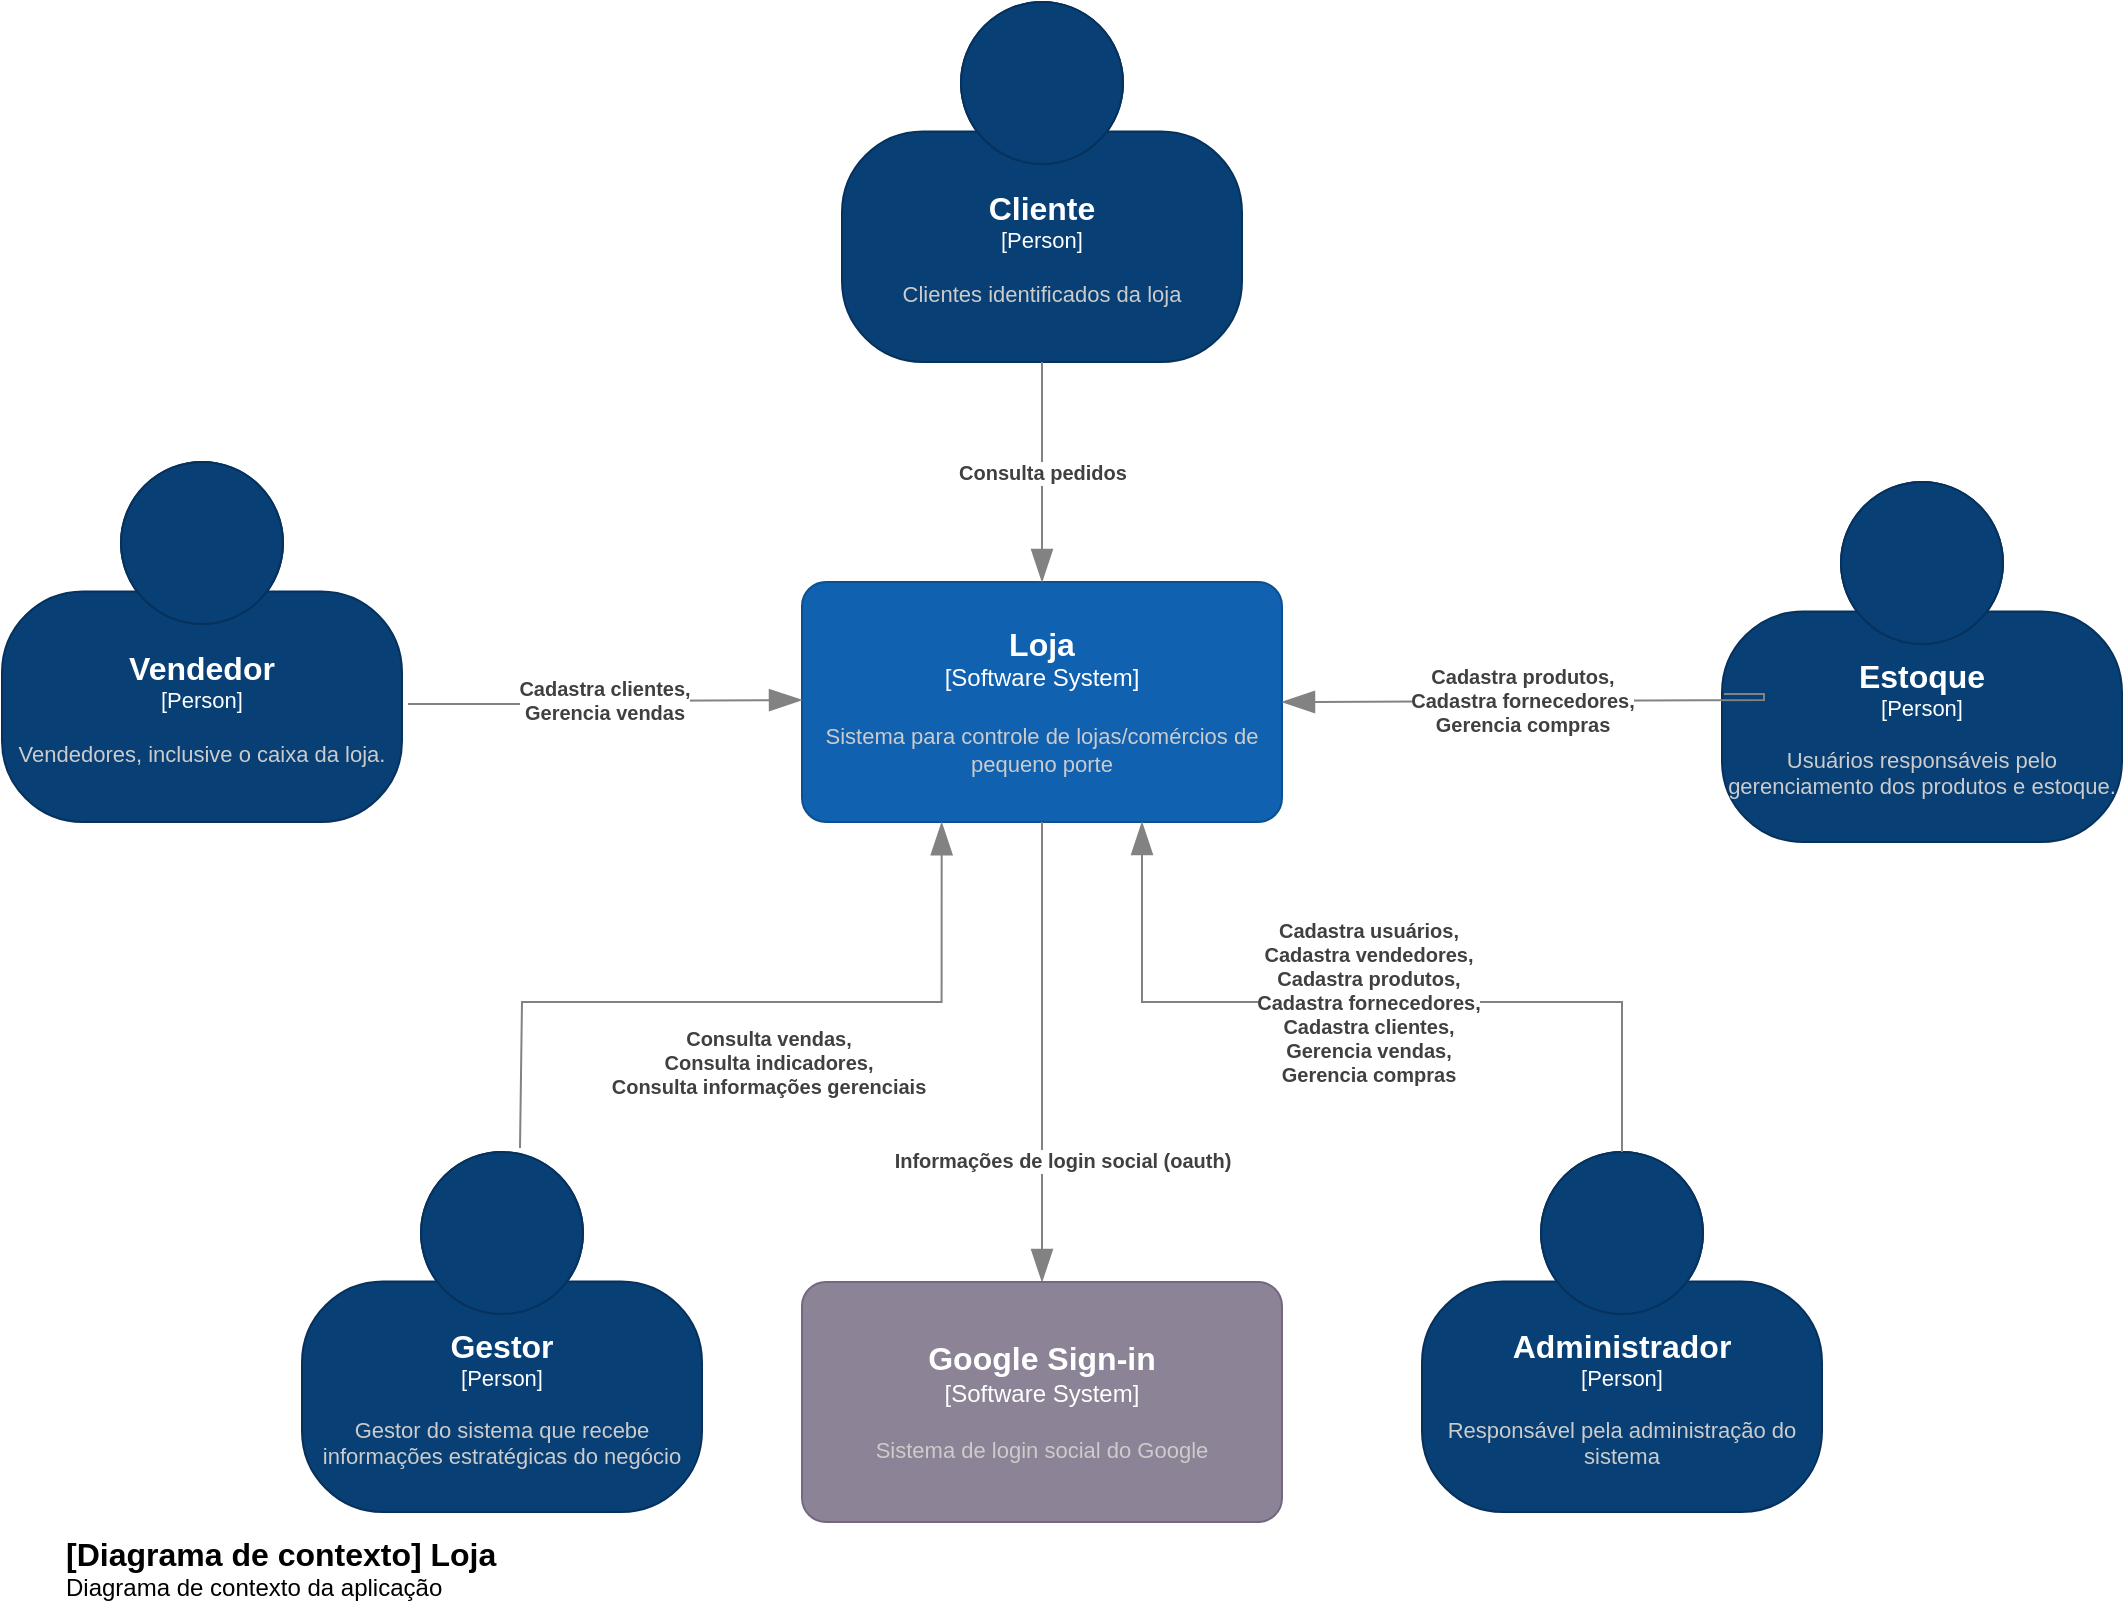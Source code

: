 <mxfile version="20.8.16" type="device"><diagram name="Página-1" id="73K2C8xCyc0DAYQ7RxVN"><mxGraphModel dx="926" dy="560" grid="1" gridSize="10" guides="1" tooltips="1" connect="1" arrows="1" fold="1" page="1" pageScale="1" pageWidth="827" pageHeight="1169" math="0" shadow="0"><root><mxCell id="0"/><mxCell id="1" parent="0"/><object placeholders="1" c4Name="Cliente" c4Type="Person" c4Description="Clientes identificados da loja" label="&lt;font style=&quot;font-size: 16px&quot;&gt;&lt;b&gt;%c4Name%&lt;/b&gt;&lt;/font&gt;&lt;div&gt;[%c4Type%]&lt;/div&gt;&lt;br&gt;&lt;div&gt;&lt;font style=&quot;font-size: 11px&quot;&gt;&lt;font color=&quot;#cccccc&quot;&gt;%c4Description%&lt;/font&gt;&lt;/div&gt;" id="inRrc2OK4yCZ43XWnwQZ-1"><mxCell style="html=1;fontSize=11;dashed=0;whiteSpace=wrap;fillColor=#083F75;strokeColor=#06315C;fontColor=#ffffff;shape=mxgraph.c4.person2;align=center;metaEdit=1;points=[[0.5,0,0],[1,0.5,0],[1,0.75,0],[0.75,1,0],[0.5,1,0],[0.25,1,0],[0,0.75,0],[0,0.5,0]];resizable=0;" parent="1" vertex="1"><mxGeometry x="640" y="10" width="200" height="180" as="geometry"/></mxCell></object><object placeholders="1" c4Name="Loja" c4Type="Software System" c4Description="Sistema para controle de lojas/comércios de pequeno porte" label="&lt;font style=&quot;font-size: 16px&quot;&gt;&lt;b&gt;%c4Name%&lt;/b&gt;&lt;/font&gt;&lt;div&gt;[%c4Type%]&lt;/div&gt;&lt;br&gt;&lt;div&gt;&lt;font style=&quot;font-size: 11px&quot;&gt;&lt;font color=&quot;#cccccc&quot;&gt;%c4Description%&lt;/font&gt;&lt;/div&gt;" id="inRrc2OK4yCZ43XWnwQZ-5"><mxCell style="rounded=1;whiteSpace=wrap;html=1;labelBackgroundColor=none;fillColor=#1061B0;fontColor=#ffffff;align=center;arcSize=10;strokeColor=#0D5091;metaEdit=1;resizable=0;points=[[0.25,0,0],[0.5,0,0],[0.75,0,0],[1,0.25,0],[1,0.5,0],[1,0.75,0],[0.75,1,0],[0.5,1,0],[0.25,1,0],[0,0.75,0],[0,0.5,0],[0,0.25,0]];" parent="1" vertex="1"><mxGeometry x="620" y="300" width="240" height="120" as="geometry"/></mxCell></object><object placeholders="1" c4Name="Estoque" c4Type="Person" c4Description="Usuários responsáveis pelo gerenciamento dos produtos e estoque." label="&lt;font style=&quot;font-size: 16px&quot;&gt;&lt;b&gt;%c4Name%&lt;/b&gt;&lt;/font&gt;&lt;div&gt;[%c4Type%]&lt;/div&gt;&lt;br&gt;&lt;div&gt;&lt;font style=&quot;font-size: 11px&quot;&gt;&lt;font color=&quot;#cccccc&quot;&gt;%c4Description%&lt;/font&gt;&lt;/div&gt;" id="inRrc2OK4yCZ43XWnwQZ-12"><mxCell style="html=1;fontSize=11;dashed=0;whiteSpace=wrap;fillColor=#083F75;strokeColor=#06315C;fontColor=#ffffff;shape=mxgraph.c4.person2;align=center;metaEdit=1;points=[[0.5,0,0],[1,0.5,0],[1,0.75,0],[0.75,1,0],[0.5,1,0],[0.25,1,0],[0,0.75,0],[0,0.5,0]];resizable=0;" parent="1" vertex="1"><mxGeometry x="1080" y="250" width="200" height="180" as="geometry"/></mxCell></object><object placeholders="1" c4Type="Relationship" c4Description="Cadastra produtos, &#10;Cadastra fornecedores, &#10;Gerencia compras" label="&lt;div style=&quot;text-align: left&quot;&gt;&lt;div style=&quot;text-align: center&quot;&gt;&lt;b&gt;%c4Description%&lt;/b&gt;&lt;/div&gt;" id="inRrc2OK4yCZ43XWnwQZ-15"><mxCell style="endArrow=blockThin;html=1;fontSize=10;fontColor=#404040;strokeWidth=1;endFill=1;strokeColor=#828282;elbow=vertical;metaEdit=1;endSize=14;startSize=14;jumpStyle=arc;jumpSize=16;rounded=0;edgeStyle=orthogonalEdgeStyle;exitX=0.005;exitY=0.589;exitDx=0;exitDy=0;exitPerimeter=0;" parent="1" source="inRrc2OK4yCZ43XWnwQZ-12" target="inRrc2OK4yCZ43XWnwQZ-5" edge="1"><mxGeometry x="0.091" width="240" relative="1" as="geometry"><mxPoint x="1097" y="359.17" as="sourcePoint"/><mxPoint x="860" y="360" as="targetPoint"/><Array as="points"><mxPoint x="1101" y="359"/><mxPoint x="967" y="359"/><mxPoint x="967" y="360"/></Array><mxPoint as="offset"/></mxGeometry></mxCell></object><object placeholders="1" c4Name="Vendedor" c4Type="Person" c4Description="Vendedores, inclusive o caixa da loja." label="&lt;font style=&quot;font-size: 16px&quot;&gt;&lt;b&gt;%c4Name%&lt;/b&gt;&lt;/font&gt;&lt;div&gt;[%c4Type%]&lt;/div&gt;&lt;br&gt;&lt;div&gt;&lt;font style=&quot;font-size: 11px&quot;&gt;&lt;font color=&quot;#cccccc&quot;&gt;%c4Description%&lt;/font&gt;&lt;/div&gt;" id="inRrc2OK4yCZ43XWnwQZ-16"><mxCell style="html=1;fontSize=11;dashed=0;whiteSpace=wrap;fillColor=#083F75;strokeColor=#06315C;fontColor=#ffffff;shape=mxgraph.c4.person2;align=center;metaEdit=1;points=[[0.5,0,0],[1,0.5,0],[1,0.75,0],[0.75,1,0],[0.5,1,0],[0.25,1,0],[0,0.75,0],[0,0.5,0]];resizable=0;" parent="1" vertex="1"><mxGeometry x="220" y="240" width="200" height="180" as="geometry"/></mxCell></object><object placeholders="1" c4Type="Relationship" c4Description="Cadastra clientes,&#10;Gerencia vendas" label="&lt;div style=&quot;text-align: left&quot;&gt;&lt;div style=&quot;text-align: center&quot;&gt;&lt;b&gt;%c4Description%&lt;/b&gt;&lt;/div&gt;" id="inRrc2OK4yCZ43XWnwQZ-17"><mxCell style="endArrow=blockThin;html=1;fontSize=10;fontColor=#404040;strokeWidth=1;endFill=1;strokeColor=#828282;elbow=vertical;metaEdit=1;endSize=14;startSize=14;jumpStyle=arc;jumpSize=16;rounded=0;edgeStyle=orthogonalEdgeStyle;exitX=1.015;exitY=0.672;exitDx=0;exitDy=0;exitPerimeter=0;" parent="1" source="inRrc2OK4yCZ43XWnwQZ-16" edge="1"><mxGeometry width="240" relative="1" as="geometry"><mxPoint x="414" y="359.29" as="sourcePoint"/><mxPoint x="620" y="359" as="targetPoint"/></mxGeometry></mxCell></object><object placeholders="1" c4Name="Gestor" c4Type="Person" c4Description="Gestor do sistema que recebe informações estratégicas do negócio" label="&lt;font style=&quot;font-size: 16px&quot;&gt;&lt;b&gt;%c4Name%&lt;/b&gt;&lt;/font&gt;&lt;div&gt;[%c4Type%]&lt;/div&gt;&lt;br&gt;&lt;div&gt;&lt;font style=&quot;font-size: 11px&quot;&gt;&lt;font color=&quot;#cccccc&quot;&gt;%c4Description%&lt;/font&gt;&lt;/div&gt;" id="inRrc2OK4yCZ43XWnwQZ-18"><mxCell style="html=1;fontSize=11;dashed=0;whiteSpace=wrap;fillColor=#083F75;strokeColor=#06315C;fontColor=#ffffff;shape=mxgraph.c4.person2;align=center;metaEdit=1;points=[[0.5,0,0],[1,0.5,0],[1,0.75,0],[0.75,1,0],[0.5,1,0],[0.25,1,0],[0,0.75,0],[0,0.5,0]];resizable=0;" parent="1" vertex="1"><mxGeometry x="370" y="585" width="200" height="180" as="geometry"/></mxCell></object><object placeholders="1" c4Type="Relationship" c4Description="Consulta vendas, &#10;Consulta indicadores,&#10;Consulta informações gerenciais" label="&lt;div style=&quot;text-align: left&quot;&gt;&lt;div style=&quot;text-align: center&quot;&gt;&lt;b&gt;%c4Description%&lt;/b&gt;&lt;/div&gt;" id="inRrc2OK4yCZ43XWnwQZ-19"><mxCell style="endArrow=blockThin;html=1;fontSize=10;fontColor=#404040;strokeWidth=1;endFill=1;strokeColor=#828282;elbow=vertical;metaEdit=1;endSize=14;startSize=14;jumpStyle=arc;jumpSize=16;rounded=0;edgeStyle=orthogonalEdgeStyle;exitX=0.545;exitY=-0.011;exitDx=0;exitDy=0;exitPerimeter=0;entryX=0.291;entryY=1.001;entryDx=0;entryDy=0;entryPerimeter=0;" parent="1" source="inRrc2OK4yCZ43XWnwQZ-18" target="inRrc2OK4yCZ43XWnwQZ-5" edge="1"><mxGeometry x="0.051" y="-30" width="240" relative="1" as="geometry"><mxPoint x="756" y="570" as="sourcePoint"/><mxPoint x="690" y="440" as="targetPoint"/><Array as="points"><mxPoint x="480" y="510"/><mxPoint x="690" y="510"/></Array><mxPoint x="1" as="offset"/></mxGeometry></mxCell></object><object placeholders="1" c4Name="[Diagrama de contexto] Loja" c4Type="ContainerScopeBoundary" c4Description="Diagrama de contexto da aplicação" label="&lt;font style=&quot;font-size: 16px&quot;&gt;&lt;b&gt;&lt;div style=&quot;text-align: left&quot;&gt;%c4Name%&lt;/div&gt;&lt;/b&gt;&lt;/font&gt;&lt;div style=&quot;text-align: left&quot;&gt;%c4Description%&lt;/div&gt;" id="inRrc2OK4yCZ43XWnwQZ-20"><mxCell style="text;html=1;strokeColor=none;fillColor=none;align=left;verticalAlign=top;whiteSpace=wrap;rounded=0;metaEdit=1;allowArrows=0;resizable=1;rotatable=0;connectable=0;recursiveResize=0;expand=0;pointerEvents=0;points=[[0.25,0,0],[0.5,0,0],[0.75,0,0],[1,0.25,0],[1,0.5,0],[1,0.75,0],[0.75,1,0],[0.5,1,0],[0.25,1,0],[0,0.75,0],[0,0.5,0],[0,0.25,0]];" parent="1" vertex="1"><mxGeometry x="250" y="770" width="230" height="40" as="geometry"/></mxCell></object><object placeholders="1" c4Name="Administrador" c4Type="Person" c4Description="Responsável pela administração do sistema" label="&lt;font style=&quot;font-size: 16px&quot;&gt;&lt;b&gt;%c4Name%&lt;/b&gt;&lt;/font&gt;&lt;div&gt;[%c4Type%]&lt;/div&gt;&lt;br&gt;&lt;div&gt;&lt;font style=&quot;font-size: 11px&quot;&gt;&lt;font color=&quot;#cccccc&quot;&gt;%c4Description%&lt;/font&gt;&lt;/div&gt;" id="XXLZwwnLNMmC29QQ6V6B-1"><mxCell style="html=1;fontSize=11;dashed=0;whiteSpace=wrap;fillColor=#083F75;strokeColor=#06315C;fontColor=#ffffff;shape=mxgraph.c4.person2;align=center;metaEdit=1;points=[[0.5,0,0],[1,0.5,0],[1,0.75,0],[0.75,1,0],[0.5,1,0],[0.25,1,0],[0,0.75,0],[0,0.5,0]];resizable=0;" vertex="1" parent="1"><mxGeometry x="930" y="585" width="200" height="180" as="geometry"/></mxCell></object><object placeholders="1" c4Type="Relationship" c4Description="Cadastra usuários,&#10;Cadastra vendedores,&#10;Cadastra produtos,&#10;Cadastra fornecedores,&#10;Cadastra clientes,&#10;Gerencia vendas,&#10;Gerencia compras" label="&lt;div style=&quot;text-align: left&quot;&gt;&lt;div style=&quot;text-align: center&quot;&gt;&lt;b&gt;%c4Description%&lt;/b&gt;&lt;/div&gt;" id="XXLZwwnLNMmC29QQ6V6B-2"><mxCell style="endArrow=blockThin;html=1;fontSize=10;fontColor=#404040;strokeWidth=1;endFill=1;strokeColor=#828282;elbow=vertical;metaEdit=1;endSize=14;startSize=14;jumpStyle=arc;jumpSize=16;rounded=0;edgeStyle=orthogonalEdgeStyle;exitX=0.5;exitY=0;exitDx=0;exitDy=0;exitPerimeter=0;" edge="1" parent="1" source="XXLZwwnLNMmC29QQ6V6B-1" target="inRrc2OK4yCZ43XWnwQZ-5"><mxGeometry width="240" relative="1" as="geometry"><mxPoint x="950" y="560" as="sourcePoint"/><mxPoint x="830" y="440" as="targetPoint"/><Array as="points"><mxPoint x="1030" y="510"/><mxPoint x="790" y="510"/></Array></mxGeometry></mxCell></object><object placeholders="1" c4Type="Relationship" c4Description="Consulta pedidos" label="&lt;div style=&quot;text-align: left&quot;&gt;&lt;div style=&quot;text-align: center&quot;&gt;&lt;b&gt;%c4Description%&lt;/b&gt;&lt;/div&gt;" id="XXLZwwnLNMmC29QQ6V6B-5"><mxCell style="endArrow=blockThin;html=1;fontSize=10;fontColor=#404040;strokeWidth=1;endFill=1;strokeColor=#828282;elbow=vertical;metaEdit=1;endSize=14;startSize=14;jumpStyle=arc;jumpSize=16;rounded=0;edgeStyle=orthogonalEdgeStyle;exitX=0.5;exitY=1;exitDx=0;exitDy=0;exitPerimeter=0;entryX=0.5;entryY=0;entryDx=0;entryDy=0;entryPerimeter=0;" edge="1" parent="1" source="inRrc2OK4yCZ43XWnwQZ-1" target="inRrc2OK4yCZ43XWnwQZ-5"><mxGeometry width="240" relative="1" as="geometry"><mxPoint x="700" y="210" as="sourcePoint"/><mxPoint x="740" y="280" as="targetPoint"/></mxGeometry></mxCell></object><object placeholders="1" c4Type="Relationship" c4Description="Informações de login social (oauth)" label="&lt;div style=&quot;text-align: left&quot;&gt;&lt;div style=&quot;text-align: center&quot;&gt;&lt;b&gt;%c4Description%&lt;/b&gt;&lt;/div&gt;" id="XXLZwwnLNMmC29QQ6V6B-7"><mxCell style="endArrow=blockThin;html=1;fontSize=10;fontColor=#404040;strokeWidth=1;endFill=1;strokeColor=#828282;elbow=vertical;metaEdit=1;endSize=14;startSize=14;jumpStyle=arc;jumpSize=16;rounded=0;edgeStyle=orthogonalEdgeStyle;entryX=0.5;entryY=0;entryDx=0;entryDy=0;entryPerimeter=0;exitX=0.5;exitY=1;exitDx=0;exitDy=0;exitPerimeter=0;" edge="1" parent="1" source="inRrc2OK4yCZ43XWnwQZ-5" target="XXLZwwnLNMmC29QQ6V6B-6"><mxGeometry x="0.478" y="10" width="240" relative="1" as="geometry"><mxPoint x="870" y="580" as="sourcePoint"/><mxPoint x="740" y="580" as="targetPoint"/><Array as="points"/><mxPoint y="-1" as="offset"/></mxGeometry></mxCell></object><object placeholders="1" c4Name="Google Sign-in" c4Type="Software System" c4Description="Sistema de login social do Google" label="&lt;font style=&quot;font-size: 16px&quot;&gt;&lt;b&gt;%c4Name%&lt;/b&gt;&lt;/font&gt;&lt;div&gt;[%c4Type%]&lt;/div&gt;&lt;br&gt;&lt;div&gt;&lt;font style=&quot;font-size: 11px&quot;&gt;&lt;font color=&quot;#cccccc&quot;&gt;%c4Description%&lt;/font&gt;&lt;/div&gt;" id="XXLZwwnLNMmC29QQ6V6B-6"><mxCell style="rounded=1;whiteSpace=wrap;html=1;labelBackgroundColor=none;fillColor=#8C8496;fontColor=#ffffff;align=center;arcSize=10;strokeColor=#736782;metaEdit=1;resizable=0;points=[[0.25,0,0],[0.5,0,0],[0.75,0,0],[1,0.25,0],[1,0.5,0],[1,0.75,0],[0.75,1,0],[0.5,1,0],[0.25,1,0],[0,0.75,0],[0,0.5,0],[0,0.25,0]];fontSize=12;" vertex="1" parent="1"><mxGeometry x="620" y="650" width="240" height="120" as="geometry"/></mxCell></object></root></mxGraphModel></diagram></mxfile>